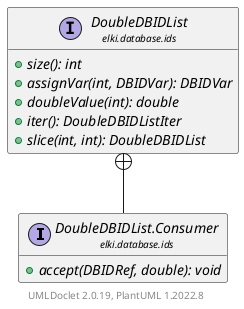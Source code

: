 @startuml
    remove .*\.(Instance|Par|Parameterizer|Factory)$
    set namespaceSeparator none
    hide empty fields
    hide empty methods

    interface "<size:14>DoubleDBIDList.Consumer\n<size:10>elki.database.ids" as elki.database.ids.DoubleDBIDList.Consumer [[DoubleDBIDList.Consumer.html]] {
        {abstract} +accept(DBIDRef, double): void
    }

    interface "<size:14>DoubleDBIDList\n<size:10>elki.database.ids" as elki.database.ids.DoubleDBIDList [[DoubleDBIDList.html]] {
        {abstract} +size(): int
        {abstract} +assignVar(int, DBIDVar): DBIDVar
        {abstract} +doubleValue(int): double
        {abstract} +iter(): DoubleDBIDListIter
        {abstract} +slice(int, int): DoubleDBIDList
    }

    elki.database.ids.DoubleDBIDList +-- elki.database.ids.DoubleDBIDList.Consumer

    center footer UMLDoclet 2.0.19, PlantUML 1.2022.8
@enduml
